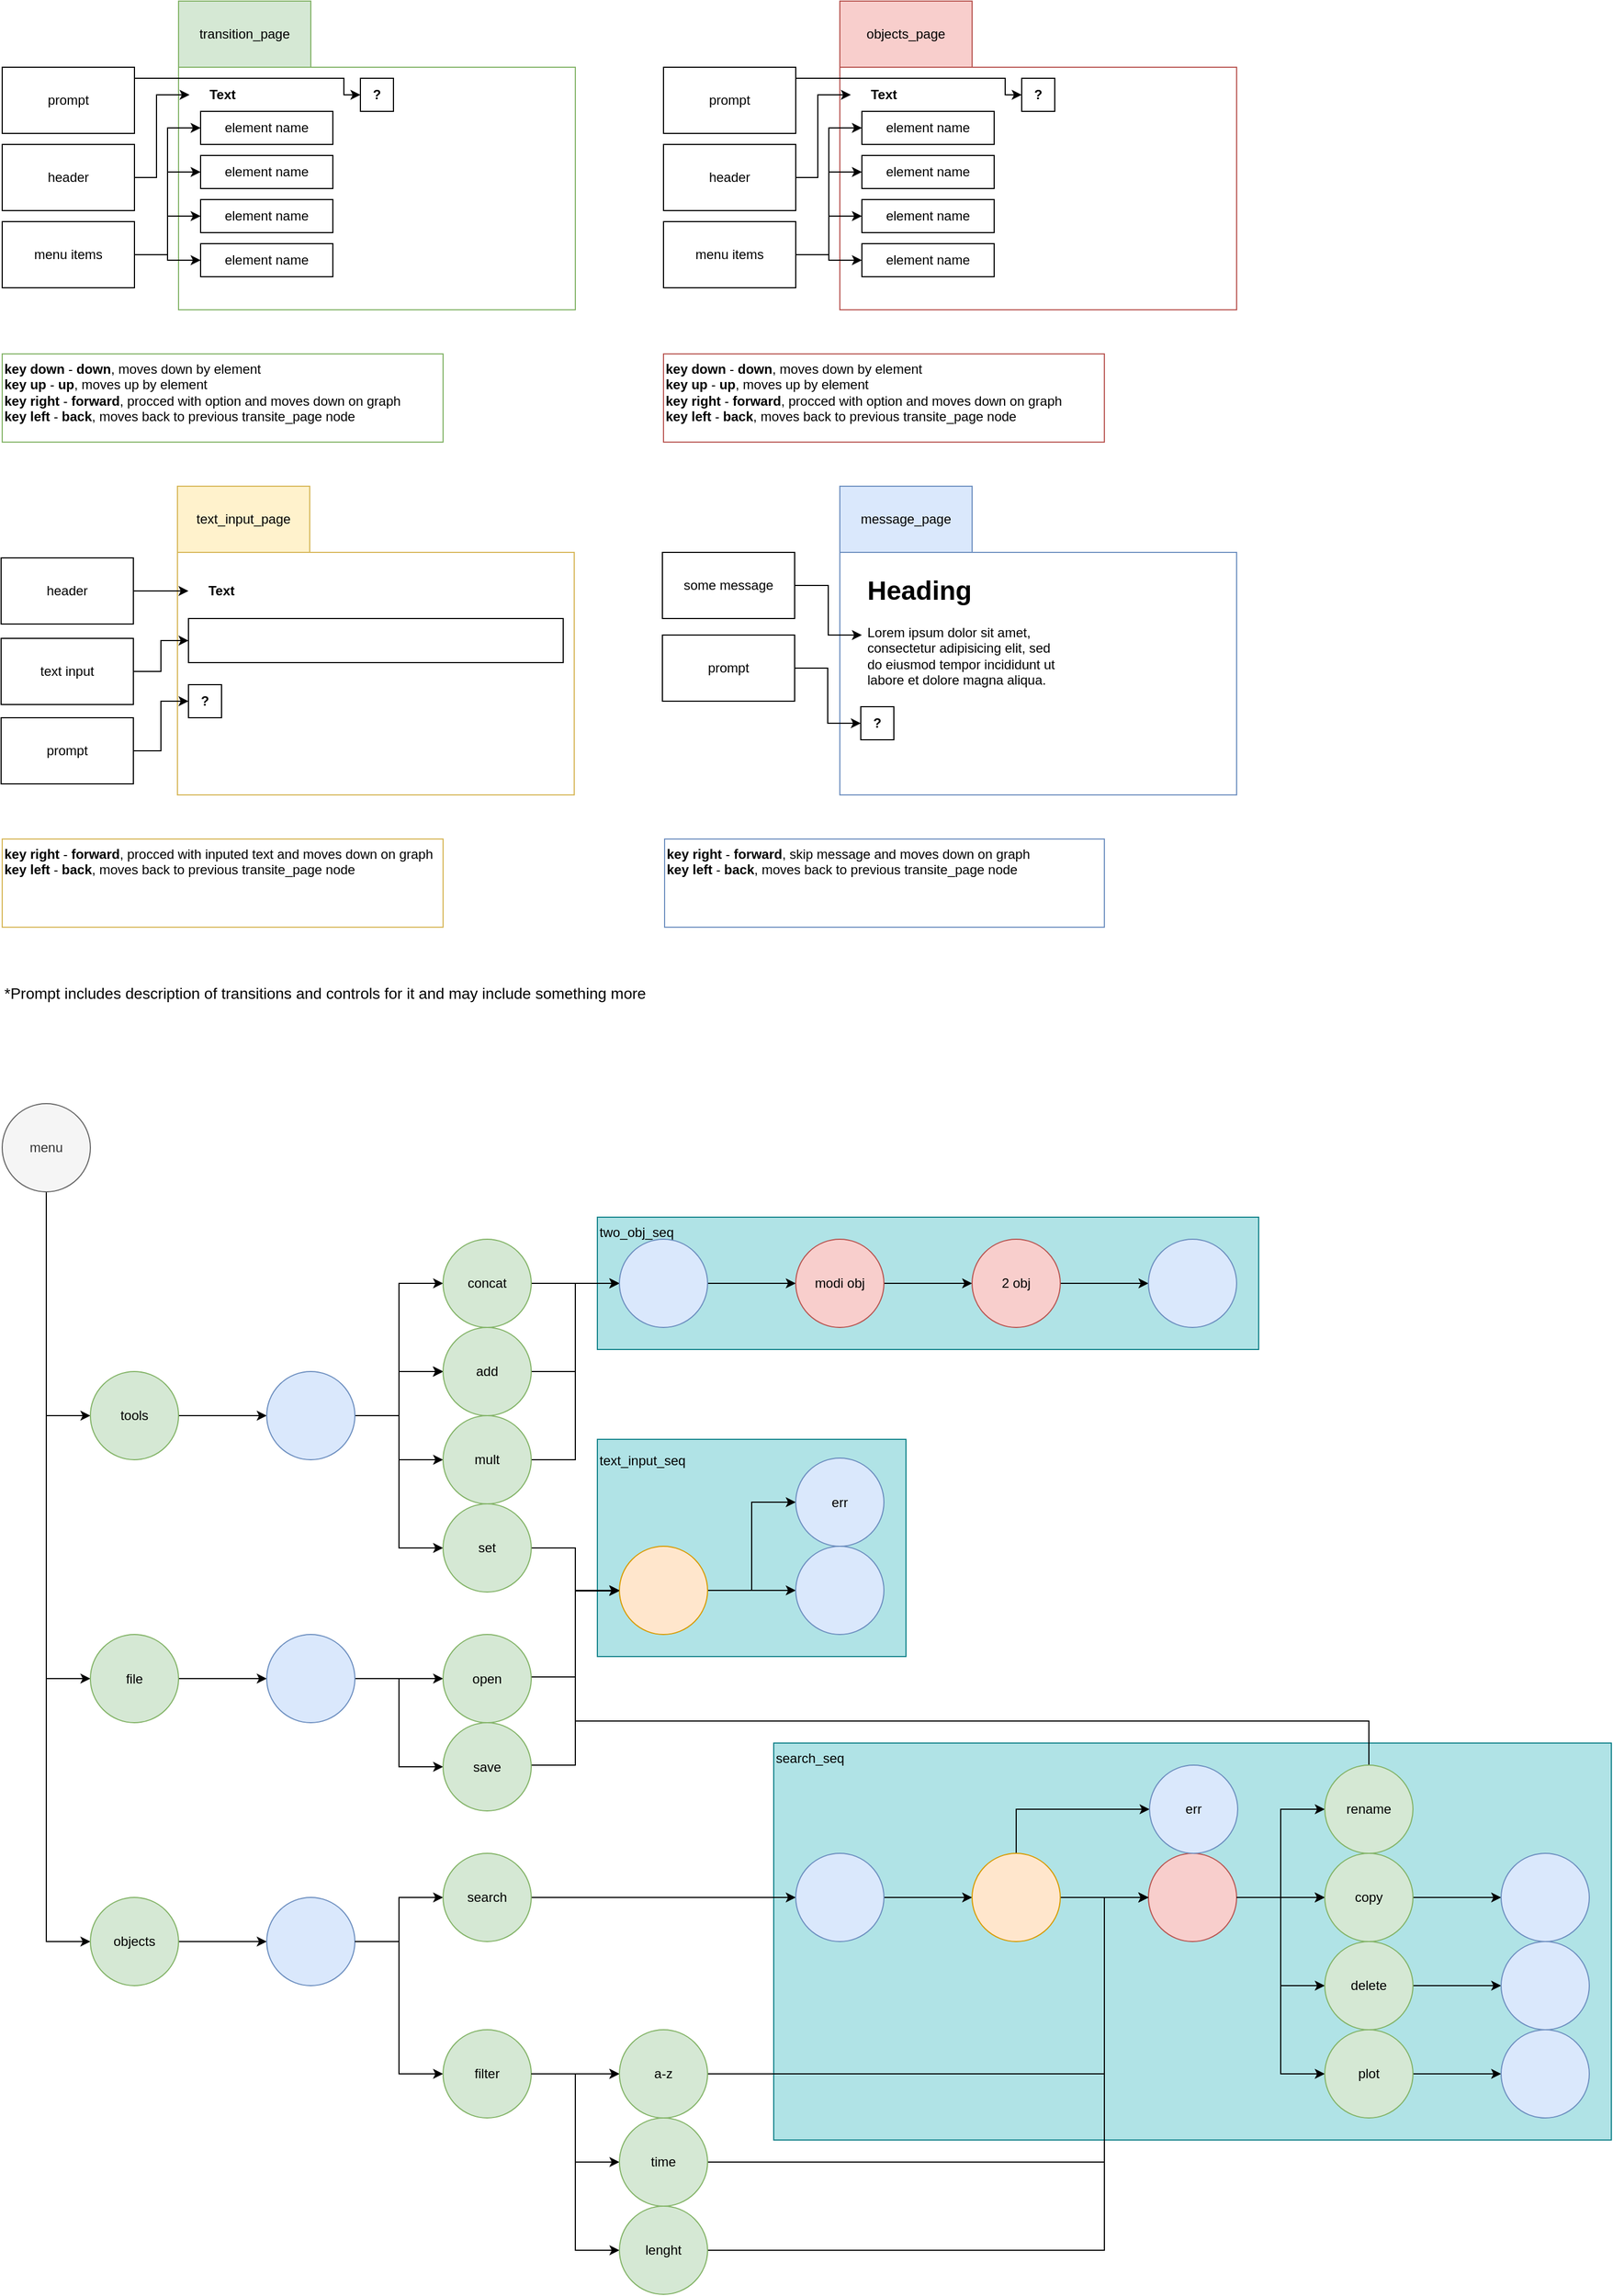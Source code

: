 <mxfile version="21.3.0" type="github">
  <diagram name="Страница 1" id="u2r-QmtPqIcCKxthVzPx">
    <mxGraphModel dx="1036" dy="-642" grid="1" gridSize="10" guides="1" tooltips="1" connect="1" arrows="1" fold="1" page="1" pageScale="1" pageWidth="827" pageHeight="1169" math="0" shadow="0">
      <root>
        <mxCell id="0" />
        <mxCell id="1" parent="0" />
        <mxCell id="tXzWPruEC8FNPWw1krwv-123" value="search_seq" style="rounded=0;whiteSpace=wrap;html=1;fillColor=#b0e3e6;strokeColor=#0e8088;verticalAlign=top;align=left;" parent="1" vertex="1">
          <mxGeometry x="860" y="3220" width="760" height="360" as="geometry" />
        </mxCell>
        <mxCell id="tXzWPruEC8FNPWw1krwv-122" value="two_obj_seq" style="rounded=0;whiteSpace=wrap;html=1;fillColor=#b0e3e6;strokeColor=#0e8088;align=left;verticalAlign=top;" parent="1" vertex="1">
          <mxGeometry x="700" y="2743" width="600" height="120" as="geometry" />
        </mxCell>
        <mxCell id="tXzWPruEC8FNPWw1krwv-121" value="&lt;p style=&quot;line-height: 0%;&quot;&gt;text_input_seq&lt;/p&gt;" style="rounded=0;whiteSpace=wrap;html=1;fillColor=#b0e3e6;strokeColor=#0e8088;align=left;verticalAlign=top;" parent="1" vertex="1">
          <mxGeometry x="700" y="2944.5" width="280" height="197" as="geometry" />
        </mxCell>
        <mxCell id="tXzWPruEC8FNPWw1krwv-5" style="edgeStyle=orthogonalEdgeStyle;rounded=0;orthogonalLoop=1;jettySize=auto;html=1;" parent="1" source="tXzWPruEC8FNPWw1krwv-1" target="tXzWPruEC8FNPWw1krwv-4" edge="1">
          <mxGeometry relative="1" as="geometry">
            <Array as="points">
              <mxPoint x="200" y="3400" />
            </Array>
          </mxGeometry>
        </mxCell>
        <mxCell id="tXzWPruEC8FNPWw1krwv-7" style="edgeStyle=orthogonalEdgeStyle;rounded=0;orthogonalLoop=1;jettySize=auto;html=1;entryX=0;entryY=0.5;entryDx=0;entryDy=0;" parent="1" source="tXzWPruEC8FNPWw1krwv-1" target="tXzWPruEC8FNPWw1krwv-6" edge="1">
          <mxGeometry relative="1" as="geometry">
            <Array as="points">
              <mxPoint x="200" y="3162" />
            </Array>
          </mxGeometry>
        </mxCell>
        <mxCell id="tXzWPruEC8FNPWw1krwv-126" style="edgeStyle=orthogonalEdgeStyle;rounded=0;orthogonalLoop=1;jettySize=auto;html=1;" parent="1" source="tXzWPruEC8FNPWw1krwv-1" target="tXzWPruEC8FNPWw1krwv-2" edge="1">
          <mxGeometry relative="1" as="geometry">
            <Array as="points">
              <mxPoint x="200" y="3160" />
              <mxPoint x="200" y="2923" />
            </Array>
          </mxGeometry>
        </mxCell>
        <mxCell id="tXzWPruEC8FNPWw1krwv-1" value="menu" style="ellipse;whiteSpace=wrap;html=1;aspect=fixed;fillColor=#f5f5f5;strokeColor=#666666;fontColor=#333333;" parent="1" vertex="1">
          <mxGeometry x="160" y="2640" width="80" height="80" as="geometry" />
        </mxCell>
        <mxCell id="tXzWPruEC8FNPWw1krwv-13" style="edgeStyle=orthogonalEdgeStyle;rounded=0;orthogonalLoop=1;jettySize=auto;html=1;" parent="1" source="tXzWPruEC8FNPWw1krwv-2" target="tXzWPruEC8FNPWw1krwv-12" edge="1">
          <mxGeometry relative="1" as="geometry" />
        </mxCell>
        <mxCell id="tXzWPruEC8FNPWw1krwv-2" value="tools" style="ellipse;whiteSpace=wrap;html=1;aspect=fixed;fillColor=#d5e8d4;strokeColor=#82b366;" parent="1" vertex="1">
          <mxGeometry x="240" y="2883" width="80" height="80" as="geometry" />
        </mxCell>
        <mxCell id="tXzWPruEC8FNPWw1krwv-11" style="edgeStyle=orthogonalEdgeStyle;rounded=0;orthogonalLoop=1;jettySize=auto;html=1;" parent="1" source="tXzWPruEC8FNPWw1krwv-4" target="tXzWPruEC8FNPWw1krwv-10" edge="1">
          <mxGeometry relative="1" as="geometry" />
        </mxCell>
        <mxCell id="tXzWPruEC8FNPWw1krwv-4" value="objects" style="ellipse;whiteSpace=wrap;html=1;aspect=fixed;fillColor=#d5e8d4;strokeColor=#82b366;" parent="1" vertex="1">
          <mxGeometry x="240" y="3360" width="80" height="80" as="geometry" />
        </mxCell>
        <mxCell id="tXzWPruEC8FNPWw1krwv-9" value="" style="edgeStyle=orthogonalEdgeStyle;rounded=0;orthogonalLoop=1;jettySize=auto;html=1;" parent="1" source="tXzWPruEC8FNPWw1krwv-6" target="tXzWPruEC8FNPWw1krwv-8" edge="1">
          <mxGeometry relative="1" as="geometry" />
        </mxCell>
        <mxCell id="tXzWPruEC8FNPWw1krwv-6" value="file" style="ellipse;whiteSpace=wrap;html=1;aspect=fixed;fillColor=#d5e8d4;strokeColor=#82b366;" parent="1" vertex="1">
          <mxGeometry x="240" y="3121.5" width="80" height="80" as="geometry" />
        </mxCell>
        <mxCell id="tXzWPruEC8FNPWw1krwv-19" value="" style="edgeStyle=orthogonalEdgeStyle;rounded=0;orthogonalLoop=1;jettySize=auto;html=1;" parent="1" source="tXzWPruEC8FNPWw1krwv-8" target="tXzWPruEC8FNPWw1krwv-18" edge="1">
          <mxGeometry relative="1" as="geometry" />
        </mxCell>
        <mxCell id="tXzWPruEC8FNPWw1krwv-87" style="edgeStyle=orthogonalEdgeStyle;rounded=0;orthogonalLoop=1;jettySize=auto;html=1;entryX=0;entryY=0.5;entryDx=0;entryDy=0;" parent="1" source="tXzWPruEC8FNPWw1krwv-8" target="tXzWPruEC8FNPWw1krwv-86" edge="1">
          <mxGeometry relative="1" as="geometry">
            <Array as="points">
              <mxPoint x="520" y="3161.5" />
              <mxPoint x="520" y="3241.5" />
            </Array>
          </mxGeometry>
        </mxCell>
        <mxCell id="tXzWPruEC8FNPWw1krwv-8" value="" style="ellipse;whiteSpace=wrap;html=1;fillColor=#dae8fc;strokeColor=#6c8ebf;" parent="1" vertex="1">
          <mxGeometry x="400" y="3121.5" width="80" height="80" as="geometry" />
        </mxCell>
        <mxCell id="tXzWPruEC8FNPWw1krwv-17" value="" style="edgeStyle=orthogonalEdgeStyle;rounded=0;orthogonalLoop=1;jettySize=auto;html=1;" parent="1" source="tXzWPruEC8FNPWw1krwv-10" target="tXzWPruEC8FNPWw1krwv-16" edge="1">
          <mxGeometry relative="1" as="geometry" />
        </mxCell>
        <mxCell id="tXzWPruEC8FNPWw1krwv-10" value="" style="ellipse;whiteSpace=wrap;html=1;aspect=fixed;fillColor=#dae8fc;strokeColor=#6c8ebf;" parent="1" vertex="1">
          <mxGeometry x="400" y="3360" width="80" height="80" as="geometry" />
        </mxCell>
        <mxCell id="tXzWPruEC8FNPWw1krwv-15" value="" style="edgeStyle=orthogonalEdgeStyle;rounded=0;orthogonalLoop=1;jettySize=auto;html=1;" parent="1" source="tXzWPruEC8FNPWw1krwv-12" target="tXzWPruEC8FNPWw1krwv-14" edge="1">
          <mxGeometry relative="1" as="geometry">
            <Array as="points">
              <mxPoint x="520" y="2923" />
              <mxPoint x="520" y="2803" />
            </Array>
          </mxGeometry>
        </mxCell>
        <mxCell id="tXzWPruEC8FNPWw1krwv-23" value="" style="edgeStyle=orthogonalEdgeStyle;rounded=0;orthogonalLoop=1;jettySize=auto;html=1;" parent="1" source="tXzWPruEC8FNPWw1krwv-12" target="tXzWPruEC8FNPWw1krwv-22" edge="1">
          <mxGeometry relative="1" as="geometry" />
        </mxCell>
        <mxCell id="tXzWPruEC8FNPWw1krwv-24" value="" style="edgeStyle=orthogonalEdgeStyle;rounded=0;orthogonalLoop=1;jettySize=auto;html=1;" parent="1" source="tXzWPruEC8FNPWw1krwv-12" target="tXzWPruEC8FNPWw1krwv-22" edge="1">
          <mxGeometry relative="1" as="geometry" />
        </mxCell>
        <mxCell id="tXzWPruEC8FNPWw1krwv-25" value="" style="edgeStyle=orthogonalEdgeStyle;rounded=0;orthogonalLoop=1;jettySize=auto;html=1;" parent="1" source="tXzWPruEC8FNPWw1krwv-12" target="tXzWPruEC8FNPWw1krwv-22" edge="1">
          <mxGeometry relative="1" as="geometry" />
        </mxCell>
        <mxCell id="tXzWPruEC8FNPWw1krwv-26" value="" style="edgeStyle=orthogonalEdgeStyle;rounded=0;orthogonalLoop=1;jettySize=auto;html=1;" parent="1" source="tXzWPruEC8FNPWw1krwv-12" target="tXzWPruEC8FNPWw1krwv-22" edge="1">
          <mxGeometry relative="1" as="geometry">
            <Array as="points">
              <mxPoint x="520" y="2923" />
              <mxPoint x="520" y="2883" />
            </Array>
          </mxGeometry>
        </mxCell>
        <mxCell id="tXzWPruEC8FNPWw1krwv-28" value="" style="edgeStyle=orthogonalEdgeStyle;rounded=0;orthogonalLoop=1;jettySize=auto;html=1;" parent="1" source="tXzWPruEC8FNPWw1krwv-12" target="tXzWPruEC8FNPWw1krwv-27" edge="1">
          <mxGeometry relative="1" as="geometry">
            <Array as="points">
              <mxPoint x="520" y="2923" />
              <mxPoint x="520" y="2963" />
            </Array>
          </mxGeometry>
        </mxCell>
        <mxCell id="tXzWPruEC8FNPWw1krwv-30" value="" style="edgeStyle=orthogonalEdgeStyle;rounded=0;orthogonalLoop=1;jettySize=auto;html=1;" parent="1" source="tXzWPruEC8FNPWw1krwv-12" target="tXzWPruEC8FNPWw1krwv-29" edge="1">
          <mxGeometry relative="1" as="geometry">
            <Array as="points">
              <mxPoint x="520" y="2923" />
              <mxPoint x="520" y="3043" />
            </Array>
          </mxGeometry>
        </mxCell>
        <mxCell id="tXzWPruEC8FNPWw1krwv-12" value="" style="ellipse;whiteSpace=wrap;html=1;aspect=fixed;fillColor=#dae8fc;strokeColor=#6c8ebf;" parent="1" vertex="1">
          <mxGeometry x="400" y="2883" width="80" height="80" as="geometry" />
        </mxCell>
        <mxCell id="tXzWPruEC8FNPWw1krwv-59" style="edgeStyle=orthogonalEdgeStyle;rounded=0;orthogonalLoop=1;jettySize=auto;html=1;entryX=0;entryY=0.5;entryDx=0;entryDy=0;" parent="1" source="tXzWPruEC8FNPWw1krwv-14" target="tXzWPruEC8FNPWw1krwv-55" edge="1">
          <mxGeometry relative="1" as="geometry" />
        </mxCell>
        <mxCell id="tXzWPruEC8FNPWw1krwv-14" value="concat" style="ellipse;whiteSpace=wrap;html=1;aspect=fixed;fillColor=#d5e8d4;strokeColor=#82b366;" parent="1" vertex="1">
          <mxGeometry x="560" y="2763" width="80" height="80" as="geometry" />
        </mxCell>
        <mxCell id="tXzWPruEC8FNPWw1krwv-21" value="" style="edgeStyle=orthogonalEdgeStyle;rounded=0;orthogonalLoop=1;jettySize=auto;html=1;exitX=1;exitY=0.5;exitDx=0;exitDy=0;" parent="1" source="tXzWPruEC8FNPWw1krwv-10" target="tXzWPruEC8FNPWw1krwv-20" edge="1">
          <mxGeometry relative="1" as="geometry">
            <Array as="points">
              <mxPoint x="520" y="3400" />
              <mxPoint x="520" y="3520" />
            </Array>
          </mxGeometry>
        </mxCell>
        <mxCell id="tXzWPruEC8FNPWw1krwv-47" value="" style="edgeStyle=orthogonalEdgeStyle;rounded=0;orthogonalLoop=1;jettySize=auto;html=1;exitX=1;exitY=0.5;exitDx=0;exitDy=0;" parent="1" source="tXzWPruEC8FNPWw1krwv-78" target="tXzWPruEC8FNPWw1krwv-46" edge="1">
          <mxGeometry relative="1" as="geometry">
            <mxPoint x="910" y="3350" as="sourcePoint" />
          </mxGeometry>
        </mxCell>
        <mxCell id="tXzWPruEC8FNPWw1krwv-79" value="" style="edgeStyle=orthogonalEdgeStyle;rounded=0;orthogonalLoop=1;jettySize=auto;html=1;" parent="1" source="tXzWPruEC8FNPWw1krwv-16" target="tXzWPruEC8FNPWw1krwv-78" edge="1">
          <mxGeometry relative="1" as="geometry" />
        </mxCell>
        <mxCell id="tXzWPruEC8FNPWw1krwv-16" value="search" style="ellipse;whiteSpace=wrap;html=1;aspect=fixed;fillColor=#d5e8d4;strokeColor=#82b366;" parent="1" vertex="1">
          <mxGeometry x="560" y="3320" width="80" height="80" as="geometry" />
        </mxCell>
        <mxCell id="tXzWPruEC8FNPWw1krwv-89" value="" style="edgeStyle=orthogonalEdgeStyle;rounded=0;orthogonalLoop=1;jettySize=auto;html=1;entryX=0;entryY=0.5;entryDx=0;entryDy=0;" parent="1" source="tXzWPruEC8FNPWw1krwv-18" target="tXzWPruEC8FNPWw1krwv-63" edge="1">
          <mxGeometry relative="1" as="geometry">
            <mxPoint x="720" y="3160" as="targetPoint" />
            <Array as="points">
              <mxPoint x="680" y="3160" />
              <mxPoint x="680" y="3082" />
            </Array>
          </mxGeometry>
        </mxCell>
        <mxCell id="tXzWPruEC8FNPWw1krwv-18" value="open" style="ellipse;whiteSpace=wrap;html=1;fillColor=#d5e8d4;strokeColor=#82b366;" parent="1" vertex="1">
          <mxGeometry x="560" y="3121.5" width="80" height="80" as="geometry" />
        </mxCell>
        <mxCell id="tXzWPruEC8FNPWw1krwv-81" value="" style="edgeStyle=orthogonalEdgeStyle;rounded=0;orthogonalLoop=1;jettySize=auto;html=1;entryX=0;entryY=0.5;entryDx=0;entryDy=0;exitX=1;exitY=0.5;exitDx=0;exitDy=0;" parent="1" source="tXzWPruEC8FNPWw1krwv-20" target="tXzWPruEC8FNPWw1krwv-80" edge="1">
          <mxGeometry relative="1" as="geometry">
            <Array as="points">
              <mxPoint x="680" y="3520" />
              <mxPoint x="680" y="3680" />
            </Array>
          </mxGeometry>
        </mxCell>
        <mxCell id="tXzWPruEC8FNPWw1krwv-85" value="" style="edgeStyle=orthogonalEdgeStyle;rounded=0;orthogonalLoop=1;jettySize=auto;html=1;" parent="1" source="tXzWPruEC8FNPWw1krwv-20" target="tXzWPruEC8FNPWw1krwv-84" edge="1">
          <mxGeometry relative="1" as="geometry" />
        </mxCell>
        <mxCell id="tXzWPruEC8FNPWw1krwv-125" style="edgeStyle=orthogonalEdgeStyle;rounded=0;orthogonalLoop=1;jettySize=auto;html=1;" parent="1" source="tXzWPruEC8FNPWw1krwv-20" target="tXzWPruEC8FNPWw1krwv-82" edge="1">
          <mxGeometry relative="1" as="geometry" />
        </mxCell>
        <mxCell id="tXzWPruEC8FNPWw1krwv-20" value="filter" style="ellipse;whiteSpace=wrap;html=1;aspect=fixed;fillColor=#d5e8d4;strokeColor=#82b366;" parent="1" vertex="1">
          <mxGeometry x="560" y="3480" width="80" height="80" as="geometry" />
        </mxCell>
        <mxCell id="tXzWPruEC8FNPWw1krwv-60" style="edgeStyle=orthogonalEdgeStyle;rounded=0;orthogonalLoop=1;jettySize=auto;html=1;entryX=0;entryY=0.5;entryDx=0;entryDy=0;" parent="1" source="tXzWPruEC8FNPWw1krwv-22" target="tXzWPruEC8FNPWw1krwv-55" edge="1">
          <mxGeometry relative="1" as="geometry" />
        </mxCell>
        <mxCell id="tXzWPruEC8FNPWw1krwv-22" value="add" style="ellipse;whiteSpace=wrap;html=1;aspect=fixed;fillColor=#d5e8d4;strokeColor=#82b366;" parent="1" vertex="1">
          <mxGeometry x="560" y="2843" width="80" height="80" as="geometry" />
        </mxCell>
        <mxCell id="tXzWPruEC8FNPWw1krwv-61" style="edgeStyle=orthogonalEdgeStyle;rounded=0;orthogonalLoop=1;jettySize=auto;html=1;entryX=0;entryY=0.5;entryDx=0;entryDy=0;" parent="1" source="tXzWPruEC8FNPWw1krwv-27" target="tXzWPruEC8FNPWw1krwv-55" edge="1">
          <mxGeometry relative="1" as="geometry" />
        </mxCell>
        <mxCell id="tXzWPruEC8FNPWw1krwv-27" value="mult" style="ellipse;whiteSpace=wrap;html=1;aspect=fixed;fillColor=#d5e8d4;strokeColor=#82b366;" parent="1" vertex="1">
          <mxGeometry x="560" y="2923" width="80" height="80" as="geometry" />
        </mxCell>
        <mxCell id="tXzWPruEC8FNPWw1krwv-64" value="" style="edgeStyle=orthogonalEdgeStyle;rounded=0;orthogonalLoop=1;jettySize=auto;html=1;" parent="1" source="tXzWPruEC8FNPWw1krwv-29" target="tXzWPruEC8FNPWw1krwv-63" edge="1">
          <mxGeometry relative="1" as="geometry">
            <Array as="points">
              <mxPoint x="680" y="3043" />
              <mxPoint x="680" y="3082" />
            </Array>
          </mxGeometry>
        </mxCell>
        <mxCell id="tXzWPruEC8FNPWw1krwv-29" value="set" style="ellipse;whiteSpace=wrap;html=1;aspect=fixed;fillColor=#d5e8d4;strokeColor=#82b366;" parent="1" vertex="1">
          <mxGeometry x="560" y="3003" width="80" height="80" as="geometry" />
        </mxCell>
        <mxCell id="tXzWPruEC8FNPWw1krwv-34" value="" style="edgeStyle=orthogonalEdgeStyle;rounded=0;orthogonalLoop=1;jettySize=auto;html=1;" parent="1" source="tXzWPruEC8FNPWw1krwv-31" target="tXzWPruEC8FNPWw1krwv-33" edge="1">
          <mxGeometry relative="1" as="geometry" />
        </mxCell>
        <mxCell id="tXzWPruEC8FNPWw1krwv-56" value="" style="edgeStyle=orthogonalEdgeStyle;rounded=0;orthogonalLoop=1;jettySize=auto;html=1;entryX=0;entryY=0.5;entryDx=0;entryDy=0;exitX=1;exitY=0.5;exitDx=0;exitDy=0;" parent="1" source="tXzWPruEC8FNPWw1krwv-55" target="tXzWPruEC8FNPWw1krwv-31" edge="1">
          <mxGeometry relative="1" as="geometry">
            <mxPoint x="840" y="2723" as="sourcePoint" />
            <Array as="points">
              <mxPoint x="835" y="2803" />
              <mxPoint x="835" y="2803" />
            </Array>
          </mxGeometry>
        </mxCell>
        <mxCell id="tXzWPruEC8FNPWw1krwv-31" value="modi obj" style="ellipse;whiteSpace=wrap;html=1;aspect=fixed;fillColor=#f8cecc;strokeColor=#b85450;" parent="1" vertex="1">
          <mxGeometry x="880" y="2763" width="80" height="80" as="geometry" />
        </mxCell>
        <mxCell id="tXzWPruEC8FNPWw1krwv-66" value="" style="edgeStyle=orthogonalEdgeStyle;rounded=0;orthogonalLoop=1;jettySize=auto;html=1;" parent="1" source="tXzWPruEC8FNPWw1krwv-33" target="tXzWPruEC8FNPWw1krwv-65" edge="1">
          <mxGeometry relative="1" as="geometry" />
        </mxCell>
        <mxCell id="tXzWPruEC8FNPWw1krwv-33" value="2 obj" style="ellipse;whiteSpace=wrap;html=1;aspect=fixed;fillColor=#f8cecc;strokeColor=#b85450;" parent="1" vertex="1">
          <mxGeometry x="1040" y="2763" width="80" height="80" as="geometry" />
        </mxCell>
        <mxCell id="tXzWPruEC8FNPWw1krwv-72" value="" style="edgeStyle=orthogonalEdgeStyle;rounded=0;orthogonalLoop=1;jettySize=auto;html=1;" parent="1" source="tXzWPruEC8FNPWw1krwv-46" target="tXzWPruEC8FNPWw1krwv-71" edge="1">
          <mxGeometry relative="1" as="geometry" />
        </mxCell>
        <mxCell id="tXzWPruEC8FNPWw1krwv-115" value="" style="edgeStyle=orthogonalEdgeStyle;rounded=0;orthogonalLoop=1;jettySize=auto;html=1;" parent="1" source="tXzWPruEC8FNPWw1krwv-46" target="tXzWPruEC8FNPWw1krwv-114" edge="1">
          <mxGeometry relative="1" as="geometry">
            <Array as="points">
              <mxPoint x="1080" y="3280" />
            </Array>
          </mxGeometry>
        </mxCell>
        <mxCell id="tXzWPruEC8FNPWw1krwv-46" value="" style="ellipse;whiteSpace=wrap;html=1;aspect=fixed;fillColor=#ffe6cc;strokeColor=#d79b00;" parent="1" vertex="1">
          <mxGeometry x="1040" y="3320" width="80" height="80" as="geometry" />
        </mxCell>
        <mxCell id="tXzWPruEC8FNPWw1krwv-55" value="" style="ellipse;whiteSpace=wrap;html=1;aspect=fixed;fillColor=#dae8fc;strokeColor=#6c8ebf;" parent="1" vertex="1">
          <mxGeometry x="720" y="2763" width="80" height="80" as="geometry" />
        </mxCell>
        <mxCell id="tXzWPruEC8FNPWw1krwv-68" value="" style="edgeStyle=orthogonalEdgeStyle;rounded=0;orthogonalLoop=1;jettySize=auto;html=1;" parent="1" source="tXzWPruEC8FNPWw1krwv-63" target="tXzWPruEC8FNPWw1krwv-67" edge="1">
          <mxGeometry relative="1" as="geometry" />
        </mxCell>
        <mxCell id="tXzWPruEC8FNPWw1krwv-70" value="" style="edgeStyle=orthogonalEdgeStyle;rounded=0;orthogonalLoop=1;jettySize=auto;html=1;" parent="1" source="tXzWPruEC8FNPWw1krwv-63" target="tXzWPruEC8FNPWw1krwv-69" edge="1">
          <mxGeometry relative="1" as="geometry" />
        </mxCell>
        <mxCell id="tXzWPruEC8FNPWw1krwv-63" value="" style="ellipse;whiteSpace=wrap;html=1;aspect=fixed;fillColor=#ffe6cc;strokeColor=#d79b00;" parent="1" vertex="1">
          <mxGeometry x="720" y="3041.5" width="80" height="80" as="geometry" />
        </mxCell>
        <mxCell id="tXzWPruEC8FNPWw1krwv-65" value="" style="ellipse;whiteSpace=wrap;html=1;fillColor=#dae8fc;strokeColor=#6c8ebf;" parent="1" vertex="1">
          <mxGeometry x="1200" y="2763" width="80" height="80" as="geometry" />
        </mxCell>
        <mxCell id="tXzWPruEC8FNPWw1krwv-67" value="err" style="ellipse;whiteSpace=wrap;html=1;aspect=fixed;fillColor=#dae8fc;strokeColor=#6c8ebf;" parent="1" vertex="1">
          <mxGeometry x="880" y="2961.5" width="80" height="80" as="geometry" />
        </mxCell>
        <mxCell id="tXzWPruEC8FNPWw1krwv-69" value="" style="ellipse;whiteSpace=wrap;html=1;aspect=fixed;fillColor=#dae8fc;strokeColor=#6c8ebf;" parent="1" vertex="1">
          <mxGeometry x="880" y="3041.5" width="80" height="80" as="geometry" />
        </mxCell>
        <mxCell id="tXzWPruEC8FNPWw1krwv-74" value="" style="edgeStyle=orthogonalEdgeStyle;rounded=0;orthogonalLoop=1;jettySize=auto;html=1;" parent="1" source="tXzWPruEC8FNPWw1krwv-71" target="tXzWPruEC8FNPWw1krwv-73" edge="1">
          <mxGeometry relative="1" as="geometry" />
        </mxCell>
        <mxCell id="tXzWPruEC8FNPWw1krwv-132" value="" style="edgeStyle=orthogonalEdgeStyle;rounded=0;orthogonalLoop=1;jettySize=auto;html=1;" parent="1" source="tXzWPruEC8FNPWw1krwv-71" target="tXzWPruEC8FNPWw1krwv-73" edge="1">
          <mxGeometry relative="1" as="geometry" />
        </mxCell>
        <mxCell id="tXzWPruEC8FNPWw1krwv-134" value="" style="edgeStyle=orthogonalEdgeStyle;rounded=0;orthogonalLoop=1;jettySize=auto;html=1;" parent="1" source="tXzWPruEC8FNPWw1krwv-71" target="tXzWPruEC8FNPWw1krwv-133" edge="1">
          <mxGeometry relative="1" as="geometry" />
        </mxCell>
        <mxCell id="tXzWPruEC8FNPWw1krwv-137" value="" style="edgeStyle=orthogonalEdgeStyle;rounded=0;orthogonalLoop=1;jettySize=auto;html=1;entryX=0;entryY=0.5;entryDx=0;entryDy=0;" parent="1" source="tXzWPruEC8FNPWw1krwv-71" target="tXzWPruEC8FNPWw1krwv-136" edge="1">
          <mxGeometry relative="1" as="geometry" />
        </mxCell>
        <mxCell id="tXzWPruEC8FNPWw1krwv-71" value="" style="ellipse;whiteSpace=wrap;html=1;aspect=fixed;fillColor=#f8cecc;strokeColor=#b85450;" parent="1" vertex="1">
          <mxGeometry x="1200" y="3320" width="80" height="80" as="geometry" />
        </mxCell>
        <mxCell id="tXzWPruEC8FNPWw1krwv-76" value="" style="edgeStyle=orthogonalEdgeStyle;rounded=0;orthogonalLoop=1;jettySize=auto;html=1;exitX=1;exitY=0.5;exitDx=0;exitDy=0;entryX=0;entryY=0.5;entryDx=0;entryDy=0;" parent="1" source="tXzWPruEC8FNPWw1krwv-71" target="tXzWPruEC8FNPWw1krwv-75" edge="1">
          <mxGeometry relative="1" as="geometry">
            <Array as="points">
              <mxPoint x="1320" y="3360" />
              <mxPoint x="1320" y="3440" />
            </Array>
          </mxGeometry>
        </mxCell>
        <mxCell id="tXzWPruEC8FNPWw1krwv-105" value="" style="edgeStyle=orthogonalEdgeStyle;rounded=0;orthogonalLoop=1;jettySize=auto;html=1;" parent="1" source="tXzWPruEC8FNPWw1krwv-73" target="tXzWPruEC8FNPWw1krwv-104" edge="1">
          <mxGeometry relative="1" as="geometry" />
        </mxCell>
        <mxCell id="tXzWPruEC8FNPWw1krwv-73" value="copy" style="ellipse;whiteSpace=wrap;html=1;aspect=fixed;fillColor=#d5e8d4;strokeColor=#82b366;" parent="1" vertex="1">
          <mxGeometry x="1360" y="3320" width="80" height="80" as="geometry" />
        </mxCell>
        <mxCell id="tXzWPruEC8FNPWw1krwv-107" value="" style="edgeStyle=orthogonalEdgeStyle;rounded=0;orthogonalLoop=1;jettySize=auto;html=1;" parent="1" source="tXzWPruEC8FNPWw1krwv-75" target="tXzWPruEC8FNPWw1krwv-106" edge="1">
          <mxGeometry relative="1" as="geometry" />
        </mxCell>
        <mxCell id="tXzWPruEC8FNPWw1krwv-75" value="delete" style="ellipse;whiteSpace=wrap;html=1;aspect=fixed;fillColor=#d5e8d4;strokeColor=#82b366;" parent="1" vertex="1">
          <mxGeometry x="1360" y="3400" width="80" height="80" as="geometry" />
        </mxCell>
        <mxCell id="tXzWPruEC8FNPWw1krwv-78" value="" style="ellipse;whiteSpace=wrap;html=1;fillColor=#dae8fc;strokeColor=#6c8ebf;" parent="1" vertex="1">
          <mxGeometry x="880" y="3320" width="80" height="80" as="geometry" />
        </mxCell>
        <mxCell id="tXzWPruEC8FNPWw1krwv-100" style="edgeStyle=orthogonalEdgeStyle;rounded=0;orthogonalLoop=1;jettySize=auto;html=1;entryX=0;entryY=0.5;entryDx=0;entryDy=0;exitX=1;exitY=0.5;exitDx=0;exitDy=0;" parent="1" source="tXzWPruEC8FNPWw1krwv-80" target="tXzWPruEC8FNPWw1krwv-71" edge="1">
          <mxGeometry relative="1" as="geometry">
            <mxPoint x="880" y="3560" as="targetPoint" />
            <Array as="points">
              <mxPoint x="1160" y="3680" />
              <mxPoint x="1160" y="3360" />
            </Array>
          </mxGeometry>
        </mxCell>
        <mxCell id="tXzWPruEC8FNPWw1krwv-80" value="lenght" style="ellipse;whiteSpace=wrap;html=1;fillColor=#d5e8d4;strokeColor=#82b366;" parent="1" vertex="1">
          <mxGeometry x="720" y="3640" width="80" height="80" as="geometry" />
        </mxCell>
        <mxCell id="tXzWPruEC8FNPWw1krwv-99" style="edgeStyle=orthogonalEdgeStyle;rounded=0;orthogonalLoop=1;jettySize=auto;html=1;entryX=0;entryY=0.5;entryDx=0;entryDy=0;exitX=1;exitY=0.5;exitDx=0;exitDy=0;" parent="1" source="tXzWPruEC8FNPWw1krwv-82" target="tXzWPruEC8FNPWw1krwv-71" edge="1">
          <mxGeometry relative="1" as="geometry">
            <mxPoint x="880" y="3560" as="targetPoint" />
            <Array as="points">
              <mxPoint x="1160" y="3600" />
              <mxPoint x="1160" y="3360" />
            </Array>
          </mxGeometry>
        </mxCell>
        <mxCell id="tXzWPruEC8FNPWw1krwv-82" value="time" style="ellipse;whiteSpace=wrap;html=1;fillColor=#d5e8d4;strokeColor=#82b366;" parent="1" vertex="1">
          <mxGeometry x="720" y="3560" width="80" height="80" as="geometry" />
        </mxCell>
        <mxCell id="tXzWPruEC8FNPWw1krwv-98" style="edgeStyle=orthogonalEdgeStyle;rounded=0;orthogonalLoop=1;jettySize=auto;html=1;entryX=0;entryY=0.5;entryDx=0;entryDy=0;exitX=1;exitY=0.5;exitDx=0;exitDy=0;" parent="1" source="tXzWPruEC8FNPWw1krwv-84" target="tXzWPruEC8FNPWw1krwv-71" edge="1">
          <mxGeometry relative="1" as="geometry">
            <mxPoint x="880" y="3560" as="targetPoint" />
            <Array as="points">
              <mxPoint x="1160" y="3520" />
              <mxPoint x="1160" y="3360" />
            </Array>
          </mxGeometry>
        </mxCell>
        <mxCell id="tXzWPruEC8FNPWw1krwv-91" value="" style="edgeStyle=orthogonalEdgeStyle;rounded=0;orthogonalLoop=1;jettySize=auto;html=1;entryX=0;entryY=0.5;entryDx=0;entryDy=0;" parent="1" source="tXzWPruEC8FNPWw1krwv-86" target="tXzWPruEC8FNPWw1krwv-63" edge="1">
          <mxGeometry relative="1" as="geometry">
            <mxPoint x="720" y="3160" as="targetPoint" />
            <Array as="points">
              <mxPoint x="680" y="3240" />
              <mxPoint x="680" y="3082" />
            </Array>
          </mxGeometry>
        </mxCell>
        <mxCell id="tXzWPruEC8FNPWw1krwv-86" value="save" style="ellipse;whiteSpace=wrap;html=1;fillColor=#d5e8d4;strokeColor=#82b366;" parent="1" vertex="1">
          <mxGeometry x="560" y="3201.5" width="80" height="80" as="geometry" />
        </mxCell>
        <mxCell id="tXzWPruEC8FNPWw1krwv-104" value="" style="ellipse;whiteSpace=wrap;html=1;fillColor=#dae8fc;strokeColor=#6c8ebf;" parent="1" vertex="1">
          <mxGeometry x="1520" y="3320" width="80" height="80" as="geometry" />
        </mxCell>
        <mxCell id="tXzWPruEC8FNPWw1krwv-106" value="" style="ellipse;whiteSpace=wrap;html=1;fillColor=#dae8fc;strokeColor=#6c8ebf;" parent="1" vertex="1">
          <mxGeometry x="1520" y="3400" width="80" height="80" as="geometry" />
        </mxCell>
        <mxCell id="tXzWPruEC8FNPWw1krwv-114" value="err" style="ellipse;whiteSpace=wrap;html=1;fillColor=#dae8fc;strokeColor=#6c8ebf;" parent="1" vertex="1">
          <mxGeometry x="1201" y="3240" width="80" height="80" as="geometry" />
        </mxCell>
        <mxCell id="tXzWPruEC8FNPWw1krwv-124" value="" style="edgeStyle=orthogonalEdgeStyle;rounded=0;orthogonalLoop=1;jettySize=auto;html=1;" parent="1" source="tXzWPruEC8FNPWw1krwv-20" target="tXzWPruEC8FNPWw1krwv-84" edge="1">
          <mxGeometry relative="1" as="geometry">
            <mxPoint x="640" y="3520" as="sourcePoint" />
            <mxPoint x="760" y="3600" as="targetPoint" />
          </mxGeometry>
        </mxCell>
        <mxCell id="tXzWPruEC8FNPWw1krwv-84" value="a-z" style="ellipse;whiteSpace=wrap;html=1;fillColor=#d5e8d4;strokeColor=#82b366;" parent="1" vertex="1">
          <mxGeometry x="720" y="3480" width="80" height="80" as="geometry" />
        </mxCell>
        <mxCell id="tXzWPruEC8FNPWw1krwv-135" style="edgeStyle=orthogonalEdgeStyle;rounded=0;orthogonalLoop=1;jettySize=auto;html=1;entryX=0;entryY=0.5;entryDx=0;entryDy=0;exitX=0.5;exitY=0;exitDx=0;exitDy=0;" parent="1" source="tXzWPruEC8FNPWw1krwv-133" target="tXzWPruEC8FNPWw1krwv-63" edge="1">
          <mxGeometry relative="1" as="geometry">
            <Array as="points">
              <mxPoint x="1400" y="3200" />
              <mxPoint x="680" y="3200" />
              <mxPoint x="680" y="3082" />
            </Array>
          </mxGeometry>
        </mxCell>
        <mxCell id="tXzWPruEC8FNPWw1krwv-133" value="rename" style="ellipse;whiteSpace=wrap;html=1;aspect=fixed;fillColor=#d5e8d4;strokeColor=#82b366;" parent="1" vertex="1">
          <mxGeometry x="1360" y="3240" width="80" height="80" as="geometry" />
        </mxCell>
        <mxCell id="tXzWPruEC8FNPWw1krwv-139" value="" style="edgeStyle=orthogonalEdgeStyle;rounded=0;orthogonalLoop=1;jettySize=auto;html=1;" parent="1" source="tXzWPruEC8FNPWw1krwv-136" target="tXzWPruEC8FNPWw1krwv-138" edge="1">
          <mxGeometry relative="1" as="geometry" />
        </mxCell>
        <mxCell id="tXzWPruEC8FNPWw1krwv-136" value="plot" style="ellipse;whiteSpace=wrap;html=1;aspect=fixed;fillColor=#d5e8d4;strokeColor=#82b366;" parent="1" vertex="1">
          <mxGeometry x="1360" y="3480" width="80" height="80" as="geometry" />
        </mxCell>
        <mxCell id="tXzWPruEC8FNPWw1krwv-138" value="" style="ellipse;whiteSpace=wrap;html=1;fillColor=#dae8fc;strokeColor=#6c8ebf;" parent="1" vertex="1">
          <mxGeometry x="1520" y="3480" width="80" height="80" as="geometry" />
        </mxCell>
        <mxCell id="tXzWPruEC8FNPWw1krwv-140" value="transition_page" style="rounded=0;whiteSpace=wrap;html=1;fillColor=#d5e8d4;strokeColor=#82B366;" parent="1" vertex="1">
          <mxGeometry x="320" y="1640" width="120" height="60" as="geometry" />
        </mxCell>
        <mxCell id="tXzWPruEC8FNPWw1krwv-141" value="text_input_page" style="rounded=0;whiteSpace=wrap;html=1;fillColor=#fff2cc;strokeColor=#D6B656;" parent="1" vertex="1">
          <mxGeometry x="319" y="2080" width="120" height="60" as="geometry" />
        </mxCell>
        <mxCell id="tXzWPruEC8FNPWw1krwv-142" value="objects_page" style="rounded=0;whiteSpace=wrap;html=1;fillColor=#f8cecc;strokeColor=#B85450;" parent="1" vertex="1">
          <mxGeometry x="920" y="1640" width="120" height="60" as="geometry" />
        </mxCell>
        <mxCell id="tXzWPruEC8FNPWw1krwv-143" value="message_page" style="rounded=0;whiteSpace=wrap;html=1;fillColor=#dae8fc;strokeColor=#6C8EBF;" parent="1" vertex="1">
          <mxGeometry x="920" y="2080" width="120" height="60" as="geometry" />
        </mxCell>
        <mxCell id="JES68AA6SvMjy-P7jzPu-1" value="" style="rounded=0;whiteSpace=wrap;html=1;strokeColor=#D6B656;" vertex="1" parent="1">
          <mxGeometry x="319" y="2140" width="360" height="220" as="geometry" />
        </mxCell>
        <mxCell id="JES68AA6SvMjy-P7jzPu-2" value="" style="rounded=0;whiteSpace=wrap;html=1;align=left;" vertex="1" parent="1">
          <mxGeometry x="329" y="2200" width="340" height="40" as="geometry" />
        </mxCell>
        <mxCell id="JES68AA6SvMjy-P7jzPu-3" value="&lt;b&gt;?&lt;/b&gt;" style="whiteSpace=wrap;html=1;aspect=fixed;" vertex="1" parent="1">
          <mxGeometry x="329" y="2260" width="30" height="30" as="geometry" />
        </mxCell>
        <mxCell id="JES68AA6SvMjy-P7jzPu-6" value="" style="edgeStyle=orthogonalEdgeStyle;rounded=0;orthogonalLoop=1;jettySize=auto;html=1;startArrow=classic;startFill=1;endArrow=none;endFill=0;" edge="1" parent="1" source="JES68AA6SvMjy-P7jzPu-4" target="JES68AA6SvMjy-P7jzPu-5">
          <mxGeometry relative="1" as="geometry" />
        </mxCell>
        <mxCell id="JES68AA6SvMjy-P7jzPu-4" value="Text" style="text;html=1;strokeColor=none;fillColor=none;align=center;verticalAlign=middle;whiteSpace=wrap;rounded=0;fontStyle=1" vertex="1" parent="1">
          <mxGeometry x="329" y="2160" width="60" height="30" as="geometry" />
        </mxCell>
        <mxCell id="JES68AA6SvMjy-P7jzPu-5" value="header" style="whiteSpace=wrap;html=1;" vertex="1" parent="1">
          <mxGeometry x="159" y="2145" width="120" height="60" as="geometry" />
        </mxCell>
        <mxCell id="JES68AA6SvMjy-P7jzPu-8" style="edgeStyle=orthogonalEdgeStyle;rounded=0;orthogonalLoop=1;jettySize=auto;html=1;entryX=0;entryY=0.5;entryDx=0;entryDy=0;" edge="1" parent="1" source="JES68AA6SvMjy-P7jzPu-7" target="JES68AA6SvMjy-P7jzPu-2">
          <mxGeometry relative="1" as="geometry" />
        </mxCell>
        <mxCell id="JES68AA6SvMjy-P7jzPu-7" value="text input" style="whiteSpace=wrap;html=1;" vertex="1" parent="1">
          <mxGeometry x="159" y="2218" width="120" height="60" as="geometry" />
        </mxCell>
        <mxCell id="JES68AA6SvMjy-P7jzPu-10" style="edgeStyle=orthogonalEdgeStyle;rounded=0;orthogonalLoop=1;jettySize=auto;html=1;entryX=0;entryY=0.5;entryDx=0;entryDy=0;" edge="1" parent="1" source="JES68AA6SvMjy-P7jzPu-9" target="JES68AA6SvMjy-P7jzPu-3">
          <mxGeometry relative="1" as="geometry" />
        </mxCell>
        <mxCell id="JES68AA6SvMjy-P7jzPu-9" value="prompt" style="whiteSpace=wrap;html=1;" vertex="1" parent="1">
          <mxGeometry x="159" y="2290" width="120" height="60" as="geometry" />
        </mxCell>
        <mxCell id="JES68AA6SvMjy-P7jzPu-11" value="" style="rounded=0;whiteSpace=wrap;html=1;strokeColor=#82B366;" vertex="1" parent="1">
          <mxGeometry x="320" y="1700" width="360" height="220" as="geometry" />
        </mxCell>
        <mxCell id="JES68AA6SvMjy-P7jzPu-14" value="" style="rounded=0;whiteSpace=wrap;html=1;strokeColor=#6C8EBF;" vertex="1" parent="1">
          <mxGeometry x="920" y="2140" width="360" height="220" as="geometry" />
        </mxCell>
        <mxCell id="JES68AA6SvMjy-P7jzPu-15" value="&lt;h1&gt;Heading&lt;/h1&gt;&lt;p&gt;Lorem ipsum dolor sit amet, consectetur adipisicing elit, sed do eiusmod tempor incididunt ut labore et dolore magna aliqua.&lt;/p&gt;" style="text;html=1;strokeColor=none;fillColor=none;spacing=5;spacingTop=-20;whiteSpace=wrap;overflow=hidden;rounded=0;" vertex="1" parent="1">
          <mxGeometry x="940" y="2155" width="190" height="120" as="geometry" />
        </mxCell>
        <mxCell id="JES68AA6SvMjy-P7jzPu-17" style="edgeStyle=orthogonalEdgeStyle;rounded=0;orthogonalLoop=1;jettySize=auto;html=1;entryX=0;entryY=0.5;entryDx=0;entryDy=0;" edge="1" parent="1" source="JES68AA6SvMjy-P7jzPu-16" target="JES68AA6SvMjy-P7jzPu-15">
          <mxGeometry relative="1" as="geometry" />
        </mxCell>
        <mxCell id="JES68AA6SvMjy-P7jzPu-16" value="some message" style="rounded=0;whiteSpace=wrap;html=1;" vertex="1" parent="1">
          <mxGeometry x="759" y="2140" width="120" height="60" as="geometry" />
        </mxCell>
        <mxCell id="JES68AA6SvMjy-P7jzPu-18" value="Text" style="text;html=1;strokeColor=none;fillColor=none;align=center;verticalAlign=middle;whiteSpace=wrap;rounded=0;fontStyle=1" vertex="1" parent="1">
          <mxGeometry x="330" y="1710" width="60" height="30" as="geometry" />
        </mxCell>
        <mxCell id="JES68AA6SvMjy-P7jzPu-19" value="element name" style="rounded=0;whiteSpace=wrap;html=1;" vertex="1" parent="1">
          <mxGeometry x="340" y="1740" width="120" height="30" as="geometry" />
        </mxCell>
        <mxCell id="JES68AA6SvMjy-P7jzPu-20" value="element name" style="rounded=0;whiteSpace=wrap;html=1;" vertex="1" parent="1">
          <mxGeometry x="340" y="1780" width="120" height="30" as="geometry" />
        </mxCell>
        <mxCell id="JES68AA6SvMjy-P7jzPu-21" value="element name" style="rounded=0;whiteSpace=wrap;html=1;" vertex="1" parent="1">
          <mxGeometry x="340" y="1820" width="120" height="30" as="geometry" />
        </mxCell>
        <mxCell id="JES68AA6SvMjy-P7jzPu-22" value="element name" style="rounded=0;whiteSpace=wrap;html=1;" vertex="1" parent="1">
          <mxGeometry x="340" y="1860" width="120" height="30" as="geometry" />
        </mxCell>
        <mxCell id="JES68AA6SvMjy-P7jzPu-24" style="edgeStyle=orthogonalEdgeStyle;rounded=0;orthogonalLoop=1;jettySize=auto;html=1;" edge="1" parent="1" source="JES68AA6SvMjy-P7jzPu-23" target="JES68AA6SvMjy-P7jzPu-18">
          <mxGeometry relative="1" as="geometry">
            <Array as="points">
              <mxPoint x="300" y="1800" />
              <mxPoint x="300" y="1725" />
            </Array>
          </mxGeometry>
        </mxCell>
        <mxCell id="JES68AA6SvMjy-P7jzPu-23" value="header" style="rounded=0;whiteSpace=wrap;html=1;" vertex="1" parent="1">
          <mxGeometry x="160" y="1770" width="120" height="60" as="geometry" />
        </mxCell>
        <mxCell id="JES68AA6SvMjy-P7jzPu-26" style="edgeStyle=orthogonalEdgeStyle;rounded=0;orthogonalLoop=1;jettySize=auto;html=1;entryX=0;entryY=0.5;entryDx=0;entryDy=0;" edge="1" parent="1" source="JES68AA6SvMjy-P7jzPu-25" target="JES68AA6SvMjy-P7jzPu-19">
          <mxGeometry relative="1" as="geometry" />
        </mxCell>
        <mxCell id="JES68AA6SvMjy-P7jzPu-27" style="edgeStyle=orthogonalEdgeStyle;rounded=0;orthogonalLoop=1;jettySize=auto;html=1;entryX=0;entryY=0.5;entryDx=0;entryDy=0;" edge="1" parent="1" source="JES68AA6SvMjy-P7jzPu-25" target="JES68AA6SvMjy-P7jzPu-20">
          <mxGeometry relative="1" as="geometry" />
        </mxCell>
        <mxCell id="JES68AA6SvMjy-P7jzPu-28" style="edgeStyle=orthogonalEdgeStyle;rounded=0;orthogonalLoop=1;jettySize=auto;html=1;entryX=0;entryY=0.5;entryDx=0;entryDy=0;" edge="1" parent="1" source="JES68AA6SvMjy-P7jzPu-25" target="JES68AA6SvMjy-P7jzPu-21">
          <mxGeometry relative="1" as="geometry" />
        </mxCell>
        <mxCell id="JES68AA6SvMjy-P7jzPu-29" style="edgeStyle=orthogonalEdgeStyle;rounded=0;orthogonalLoop=1;jettySize=auto;html=1;entryX=0;entryY=0.5;entryDx=0;entryDy=0;" edge="1" parent="1" source="JES68AA6SvMjy-P7jzPu-25" target="JES68AA6SvMjy-P7jzPu-22">
          <mxGeometry relative="1" as="geometry" />
        </mxCell>
        <mxCell id="JES68AA6SvMjy-P7jzPu-25" value="menu items" style="rounded=0;whiteSpace=wrap;html=1;" vertex="1" parent="1">
          <mxGeometry x="160" y="1840" width="120" height="60" as="geometry" />
        </mxCell>
        <mxCell id="JES68AA6SvMjy-P7jzPu-30" value="&lt;font style=&quot;font-size: 14px;&quot;&gt;*Prompt includes description of transitions and controls for it and may include something more&lt;/font&gt;" style="text;html=1;strokeColor=none;fillColor=none;align=left;verticalAlign=middle;whiteSpace=wrap;rounded=0;" vertex="1" parent="1">
          <mxGeometry x="160" y="2520" width="600" height="40" as="geometry" />
        </mxCell>
        <mxCell id="JES68AA6SvMjy-P7jzPu-39" value="" style="rounded=0;whiteSpace=wrap;html=1;strokeColor=#B85450;" vertex="1" parent="1">
          <mxGeometry x="920" y="1700" width="360" height="220" as="geometry" />
        </mxCell>
        <mxCell id="JES68AA6SvMjy-P7jzPu-40" value="Text" style="text;html=1;strokeColor=none;fillColor=none;align=center;verticalAlign=middle;whiteSpace=wrap;rounded=0;fontStyle=1" vertex="1" parent="1">
          <mxGeometry x="930" y="1710" width="60" height="30" as="geometry" />
        </mxCell>
        <mxCell id="JES68AA6SvMjy-P7jzPu-41" value="element name" style="rounded=0;whiteSpace=wrap;html=1;" vertex="1" parent="1">
          <mxGeometry x="940" y="1740" width="120" height="30" as="geometry" />
        </mxCell>
        <mxCell id="JES68AA6SvMjy-P7jzPu-42" value="element name" style="rounded=0;whiteSpace=wrap;html=1;" vertex="1" parent="1">
          <mxGeometry x="940" y="1780" width="120" height="30" as="geometry" />
        </mxCell>
        <mxCell id="JES68AA6SvMjy-P7jzPu-43" value="element name" style="rounded=0;whiteSpace=wrap;html=1;" vertex="1" parent="1">
          <mxGeometry x="940" y="1820" width="120" height="30" as="geometry" />
        </mxCell>
        <mxCell id="JES68AA6SvMjy-P7jzPu-44" value="element name" style="rounded=0;whiteSpace=wrap;html=1;" vertex="1" parent="1">
          <mxGeometry x="940" y="1860" width="120" height="30" as="geometry" />
        </mxCell>
        <mxCell id="JES68AA6SvMjy-P7jzPu-45" value="&lt;b&gt;?&lt;/b&gt;" style="whiteSpace=wrap;html=1;aspect=fixed;" vertex="1" parent="1">
          <mxGeometry x="1085" y="1710" width="30" height="30" as="geometry" />
        </mxCell>
        <mxCell id="JES68AA6SvMjy-P7jzPu-46" value="&lt;b&gt;?&lt;/b&gt;" style="whiteSpace=wrap;html=1;aspect=fixed;" vertex="1" parent="1">
          <mxGeometry x="939" y="2280" width="30" height="30" as="geometry" />
        </mxCell>
        <mxCell id="JES68AA6SvMjy-P7jzPu-47" value="&lt;b&gt;?&lt;/b&gt;" style="whiteSpace=wrap;html=1;aspect=fixed;" vertex="1" parent="1">
          <mxGeometry x="485" y="1710" width="30" height="30" as="geometry" />
        </mxCell>
        <mxCell id="JES68AA6SvMjy-P7jzPu-62" style="edgeStyle=orthogonalEdgeStyle;rounded=0;orthogonalLoop=1;jettySize=auto;html=1;entryX=0;entryY=0.5;entryDx=0;entryDy=0;" edge="1" parent="1" source="JES68AA6SvMjy-P7jzPu-48" target="JES68AA6SvMjy-P7jzPu-46">
          <mxGeometry relative="1" as="geometry" />
        </mxCell>
        <mxCell id="JES68AA6SvMjy-P7jzPu-48" value="prompt" style="whiteSpace=wrap;html=1;" vertex="1" parent="1">
          <mxGeometry x="759" y="2215" width="120" height="60" as="geometry" />
        </mxCell>
        <mxCell id="JES68AA6SvMjy-P7jzPu-52" style="edgeStyle=orthogonalEdgeStyle;rounded=0;orthogonalLoop=1;jettySize=auto;html=1;entryX=0;entryY=0.5;entryDx=0;entryDy=0;" edge="1" parent="1" source="JES68AA6SvMjy-P7jzPu-50" target="JES68AA6SvMjy-P7jzPu-47">
          <mxGeometry relative="1" as="geometry">
            <Array as="points">
              <mxPoint x="470" y="1710" />
              <mxPoint x="470" y="1725" />
            </Array>
          </mxGeometry>
        </mxCell>
        <mxCell id="JES68AA6SvMjy-P7jzPu-50" value="prompt" style="whiteSpace=wrap;html=1;" vertex="1" parent="1">
          <mxGeometry x="160" y="1700" width="120" height="60" as="geometry" />
        </mxCell>
        <mxCell id="JES68AA6SvMjy-P7jzPu-54" style="edgeStyle=orthogonalEdgeStyle;rounded=0;orthogonalLoop=1;jettySize=auto;html=1;entryX=0;entryY=0.5;entryDx=0;entryDy=0;" edge="1" parent="1" source="JES68AA6SvMjy-P7jzPu-53" target="JES68AA6SvMjy-P7jzPu-45">
          <mxGeometry relative="1" as="geometry">
            <Array as="points">
              <mxPoint x="1070" y="1710" />
              <mxPoint x="1070" y="1725" />
            </Array>
          </mxGeometry>
        </mxCell>
        <mxCell id="JES68AA6SvMjy-P7jzPu-53" value="prompt" style="whiteSpace=wrap;html=1;" vertex="1" parent="1">
          <mxGeometry x="760" y="1700" width="120" height="60" as="geometry" />
        </mxCell>
        <mxCell id="JES68AA6SvMjy-P7jzPu-57" style="edgeStyle=orthogonalEdgeStyle;rounded=0;orthogonalLoop=1;jettySize=auto;html=1;entryX=0;entryY=0.5;entryDx=0;entryDy=0;" edge="1" parent="1" source="JES68AA6SvMjy-P7jzPu-55" target="JES68AA6SvMjy-P7jzPu-40">
          <mxGeometry relative="1" as="geometry">
            <Array as="points">
              <mxPoint x="900" y="1800" />
              <mxPoint x="900" y="1725" />
            </Array>
          </mxGeometry>
        </mxCell>
        <mxCell id="JES68AA6SvMjy-P7jzPu-55" value="header" style="rounded=0;whiteSpace=wrap;html=1;" vertex="1" parent="1">
          <mxGeometry x="760" y="1770" width="120" height="60" as="geometry" />
        </mxCell>
        <mxCell id="JES68AA6SvMjy-P7jzPu-58" style="edgeStyle=orthogonalEdgeStyle;rounded=0;orthogonalLoop=1;jettySize=auto;html=1;entryX=0;entryY=0.5;entryDx=0;entryDy=0;" edge="1" parent="1" source="JES68AA6SvMjy-P7jzPu-56" target="JES68AA6SvMjy-P7jzPu-41">
          <mxGeometry relative="1" as="geometry" />
        </mxCell>
        <mxCell id="JES68AA6SvMjy-P7jzPu-59" style="edgeStyle=orthogonalEdgeStyle;rounded=0;orthogonalLoop=1;jettySize=auto;html=1;entryX=0;entryY=0.5;entryDx=0;entryDy=0;" edge="1" parent="1" source="JES68AA6SvMjy-P7jzPu-56" target="JES68AA6SvMjy-P7jzPu-42">
          <mxGeometry relative="1" as="geometry" />
        </mxCell>
        <mxCell id="JES68AA6SvMjy-P7jzPu-60" style="edgeStyle=orthogonalEdgeStyle;rounded=0;orthogonalLoop=1;jettySize=auto;html=1;entryX=0;entryY=0.5;entryDx=0;entryDy=0;" edge="1" parent="1" source="JES68AA6SvMjy-P7jzPu-56" target="JES68AA6SvMjy-P7jzPu-43">
          <mxGeometry relative="1" as="geometry" />
        </mxCell>
        <mxCell id="JES68AA6SvMjy-P7jzPu-61" style="edgeStyle=orthogonalEdgeStyle;rounded=0;orthogonalLoop=1;jettySize=auto;html=1;entryX=0;entryY=0.5;entryDx=0;entryDy=0;" edge="1" parent="1" source="JES68AA6SvMjy-P7jzPu-56" target="JES68AA6SvMjy-P7jzPu-44">
          <mxGeometry relative="1" as="geometry" />
        </mxCell>
        <mxCell id="JES68AA6SvMjy-P7jzPu-56" value="menu items" style="rounded=0;whiteSpace=wrap;html=1;" vertex="1" parent="1">
          <mxGeometry x="760" y="1840" width="120" height="60" as="geometry" />
        </mxCell>
        <mxCell id="JES68AA6SvMjy-P7jzPu-63" value="&lt;b&gt;key down&lt;/b&gt; - &lt;b&gt;down&lt;/b&gt;, moves down by element&lt;br&gt;&lt;b&gt;key up&lt;/b&gt; - &lt;b&gt;up&lt;/b&gt;, moves up by element&lt;br&gt;&lt;b&gt;key right &lt;/b&gt;- &lt;b&gt;forward&lt;/b&gt;, procced with option and moves down on graph&lt;br&gt;&lt;b&gt;key left &lt;/b&gt;- &lt;b&gt;back&lt;/b&gt;, moves back to previous transite_page node" style="rounded=0;whiteSpace=wrap;html=1;strokeColor=#82B366;align=left;verticalAlign=top;" vertex="1" parent="1">
          <mxGeometry x="160" y="1960" width="400" height="80" as="geometry" />
        </mxCell>
        <mxCell id="JES68AA6SvMjy-P7jzPu-64" value="&lt;b style=&quot;border-color: var(--border-color);&quot;&gt;key down&lt;/b&gt;&amp;nbsp;-&amp;nbsp;&lt;b style=&quot;border-color: var(--border-color);&quot;&gt;down&lt;/b&gt;, moves down by element&lt;br style=&quot;border-color: var(--border-color);&quot;&gt;&lt;b style=&quot;border-color: var(--border-color);&quot;&gt;key up&lt;/b&gt;&amp;nbsp;-&amp;nbsp;&lt;b style=&quot;border-color: var(--border-color);&quot;&gt;up&lt;/b&gt;, moves up by element&lt;br style=&quot;border-color: var(--border-color);&quot;&gt;&lt;b style=&quot;border-color: var(--border-color);&quot;&gt;key right&amp;nbsp;&lt;/b&gt;-&amp;nbsp;&lt;b style=&quot;border-color: var(--border-color);&quot;&gt;forward&lt;/b&gt;, procced with option and moves down on graph&lt;br style=&quot;border-color: var(--border-color);&quot;&gt;&lt;b style=&quot;border-color: var(--border-color);&quot;&gt;key left&amp;nbsp;&lt;/b&gt;-&amp;nbsp;&lt;b style=&quot;border-color: var(--border-color);&quot;&gt;back&lt;/b&gt;, moves back to previous transite_page node" style="rounded=0;whiteSpace=wrap;html=1;strokeColor=#B85450;verticalAlign=top;align=left;" vertex="1" parent="1">
          <mxGeometry x="760" y="1960" width="400" height="80" as="geometry" />
        </mxCell>
        <mxCell id="JES68AA6SvMjy-P7jzPu-65" value="&lt;b style=&quot;border-color: var(--border-color);&quot;&gt;key right&amp;nbsp;&lt;/b&gt;&lt;span style=&quot;&quot;&gt;-&amp;nbsp;&lt;/span&gt;&lt;b style=&quot;border-color: var(--border-color);&quot;&gt;forward&lt;/b&gt;&lt;span style=&quot;&quot;&gt;, procced with inputed text and moves down on graph&lt;/span&gt;&lt;br style=&quot;border-color: var(--border-color);&quot;&gt;&lt;b style=&quot;border-color: var(--border-color);&quot;&gt;key left&amp;nbsp;&lt;/b&gt;&lt;span style=&quot;&quot;&gt;-&amp;nbsp;&lt;/span&gt;&lt;b style=&quot;border-color: var(--border-color);&quot;&gt;back&lt;/b&gt;&lt;span style=&quot;&quot;&gt;, moves back to previous transite_page node&lt;/span&gt;" style="rounded=0;whiteSpace=wrap;html=1;strokeColor=#D6B656;verticalAlign=top;align=left;" vertex="1" parent="1">
          <mxGeometry x="160" y="2400" width="400" height="80" as="geometry" />
        </mxCell>
        <mxCell id="JES68AA6SvMjy-P7jzPu-66" value="&lt;b style=&quot;border-color: var(--border-color);&quot;&gt;key right&amp;nbsp;&lt;/b&gt;-&amp;nbsp;&lt;b style=&quot;border-color: var(--border-color);&quot;&gt;forward&lt;/b&gt;, skip message and moves down on graph&lt;br style=&quot;border-color: var(--border-color);&quot;&gt;&lt;b style=&quot;border-color: var(--border-color);&quot;&gt;key left&amp;nbsp;&lt;/b&gt;-&amp;nbsp;&lt;b style=&quot;border-color: var(--border-color);&quot;&gt;back&lt;/b&gt;, moves back to previous transite_page node" style="rounded=0;whiteSpace=wrap;html=1;strokeColor=#6C8EBF;verticalAlign=top;align=left;" vertex="1" parent="1">
          <mxGeometry x="761" y="2400" width="399" height="80" as="geometry" />
        </mxCell>
      </root>
    </mxGraphModel>
  </diagram>
</mxfile>
